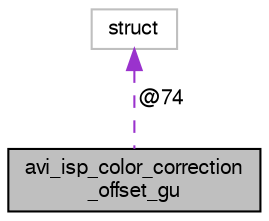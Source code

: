digraph "avi_isp_color_correction_offset_gu"
{
  edge [fontname="FreeSans",fontsize="10",labelfontname="FreeSans",labelfontsize="10"];
  node [fontname="FreeSans",fontsize="10",shape=record];
  Node1 [label="avi_isp_color_correction\l_offset_gu",height=0.2,width=0.4,color="black", fillcolor="grey75", style="filled", fontcolor="black"];
  Node2 -> Node1 [dir="back",color="darkorchid3",fontsize="10",style="dashed",label=" @74" ,fontname="FreeSans"];
  Node2 [label="struct",height=0.2,width=0.4,color="grey75", fillcolor="white", style="filled"];
}
